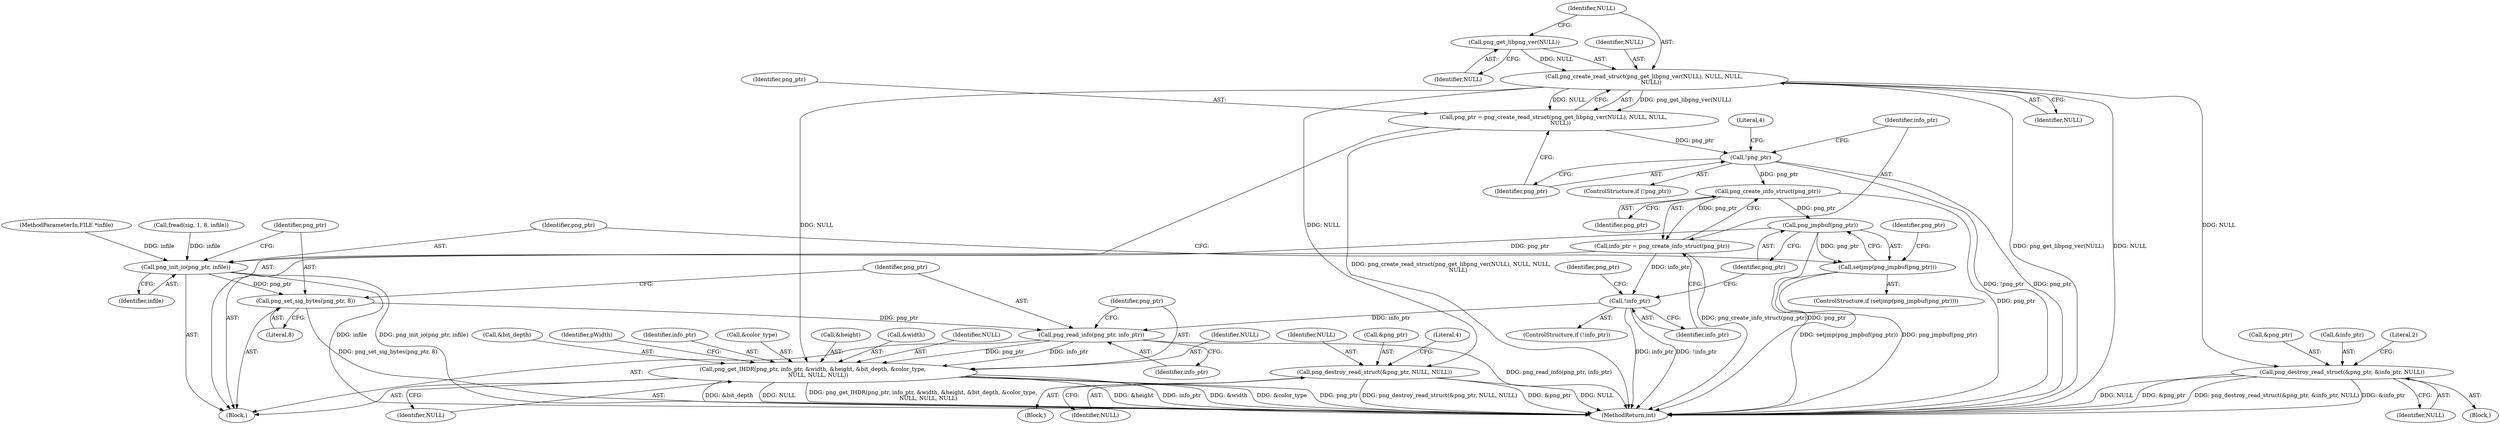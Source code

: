 digraph "0_Android_9d4853418ab2f754c2b63e091c29c5529b8b86ca_1@API" {
"1000131" [label="(Call,png_create_read_struct(png_get_libpng_ver(NULL), NULL, NULL,\n        NULL))"];
"1000132" [label="(Call,png_get_libpng_ver(NULL))"];
"1000129" [label="(Call,png_ptr = png_create_read_struct(png_get_libpng_ver(NULL), NULL, NULL,\n        NULL))"];
"1000138" [label="(Call,!png_ptr)"];
"1000144" [label="(Call,png_create_info_struct(png_ptr))"];
"1000142" [label="(Call,info_ptr = png_create_info_struct(png_ptr))"];
"1000147" [label="(Call,!info_ptr)"];
"1000176" [label="(Call,png_read_info(png_ptr, info_ptr))"];
"1000179" [label="(Call,png_get_IHDR(png_ptr, info_ptr, &width, &height, &bit_depth, &color_type,\n      NULL, NULL, NULL))"];
"1000159" [label="(Call,png_jmpbuf(png_ptr))"];
"1000158" [label="(Call,setjmp(png_jmpbuf(png_ptr)))"];
"1000170" [label="(Call,png_init_io(png_ptr, infile))"];
"1000173" [label="(Call,png_set_sig_bytes(png_ptr, 8))"];
"1000150" [label="(Call,png_destroy_read_struct(&png_ptr, NULL, NULL))"];
"1000162" [label="(Call,png_destroy_read_struct(&png_ptr, &info_ptr, NULL))"];
"1000130" [label="(Identifier,png_ptr)"];
"1000184" [label="(Call,&height)"];
"1000142" [label="(Call,info_ptr = png_create_info_struct(png_ptr))"];
"1000117" [label="(Call,fread(sig, 1, 8, infile))"];
"1000138" [label="(Call,!png_ptr)"];
"1000145" [label="(Identifier,png_ptr)"];
"1000182" [label="(Call,&width)"];
"1000179" [label="(Call,png_get_IHDR(png_ptr, info_ptr, &width, &height, &bit_depth, &color_type,\n      NULL, NULL, NULL))"];
"1000170" [label="(Call,png_init_io(png_ptr, infile))"];
"1000163" [label="(Call,&png_ptr)"];
"1000151" [label="(Call,&png_ptr)"];
"1000157" [label="(ControlStructure,if (setjmp(png_jmpbuf(png_ptr))))"];
"1000136" [label="(Identifier,NULL)"];
"1000167" [label="(Identifier,NULL)"];
"1000115" [label="(Block,)"];
"1000144" [label="(Call,png_create_info_struct(png_ptr))"];
"1000180" [label="(Identifier,png_ptr)"];
"1000174" [label="(Identifier,png_ptr)"];
"1000133" [label="(Identifier,NULL)"];
"1000178" [label="(Identifier,info_ptr)"];
"1000141" [label="(Literal,4)"];
"1000135" [label="(Identifier,NULL)"];
"1000173" [label="(Call,png_set_sig_bytes(png_ptr, 8))"];
"1000129" [label="(Call,png_ptr = png_create_read_struct(png_get_libpng_ver(NULL), NULL, NULL,\n        NULL))"];
"1000190" [label="(Identifier,NULL)"];
"1000191" [label="(Identifier,NULL)"];
"1000186" [label="(Call,&bit_depth)"];
"1000147" [label="(Call,!info_ptr)"];
"1000137" [label="(ControlStructure,if (!png_ptr))"];
"1000176" [label="(Call,png_read_info(png_ptr, info_ptr))"];
"1000156" [label="(Literal,4)"];
"1000131" [label="(Call,png_create_read_struct(png_get_libpng_ver(NULL), NULL, NULL,\n        NULL))"];
"1000150" [label="(Call,png_destroy_read_struct(&png_ptr, NULL, NULL))"];
"1000152" [label="(Identifier,png_ptr)"];
"1000112" [label="(MethodParameterIn,FILE *infile)"];
"1000159" [label="(Call,png_jmpbuf(png_ptr))"];
"1000165" [label="(Call,&info_ptr)"];
"1000149" [label="(Block,)"];
"1000175" [label="(Literal,8)"];
"1000172" [label="(Identifier,infile)"];
"1000192" [label="(Identifier,NULL)"];
"1000161" [label="(Block,)"];
"1000195" [label="(Identifier,pWidth)"];
"1000158" [label="(Call,setjmp(png_jmpbuf(png_ptr)))"];
"1000181" [label="(Identifier,info_ptr)"];
"1000134" [label="(Identifier,NULL)"];
"1000203" [label="(MethodReturn,int)"];
"1000177" [label="(Identifier,png_ptr)"];
"1000148" [label="(Identifier,info_ptr)"];
"1000139" [label="(Identifier,png_ptr)"];
"1000171" [label="(Identifier,png_ptr)"];
"1000164" [label="(Identifier,png_ptr)"];
"1000162" [label="(Call,png_destroy_read_struct(&png_ptr, &info_ptr, NULL))"];
"1000143" [label="(Identifier,info_ptr)"];
"1000160" [label="(Identifier,png_ptr)"];
"1000154" [label="(Identifier,NULL)"];
"1000169" [label="(Literal,2)"];
"1000146" [label="(ControlStructure,if (!info_ptr))"];
"1000132" [label="(Call,png_get_libpng_ver(NULL))"];
"1000153" [label="(Identifier,NULL)"];
"1000188" [label="(Call,&color_type)"];
"1000131" -> "1000129"  [label="AST: "];
"1000131" -> "1000136"  [label="CFG: "];
"1000132" -> "1000131"  [label="AST: "];
"1000134" -> "1000131"  [label="AST: "];
"1000135" -> "1000131"  [label="AST: "];
"1000136" -> "1000131"  [label="AST: "];
"1000129" -> "1000131"  [label="CFG: "];
"1000131" -> "1000203"  [label="DDG: png_get_libpng_ver(NULL)"];
"1000131" -> "1000203"  [label="DDG: NULL"];
"1000131" -> "1000129"  [label="DDG: png_get_libpng_ver(NULL)"];
"1000131" -> "1000129"  [label="DDG: NULL"];
"1000132" -> "1000131"  [label="DDG: NULL"];
"1000131" -> "1000150"  [label="DDG: NULL"];
"1000131" -> "1000162"  [label="DDG: NULL"];
"1000131" -> "1000179"  [label="DDG: NULL"];
"1000132" -> "1000133"  [label="CFG: "];
"1000133" -> "1000132"  [label="AST: "];
"1000134" -> "1000132"  [label="CFG: "];
"1000129" -> "1000115"  [label="AST: "];
"1000130" -> "1000129"  [label="AST: "];
"1000139" -> "1000129"  [label="CFG: "];
"1000129" -> "1000203"  [label="DDG: png_create_read_struct(png_get_libpng_ver(NULL), NULL, NULL,\n        NULL)"];
"1000129" -> "1000138"  [label="DDG: png_ptr"];
"1000138" -> "1000137"  [label="AST: "];
"1000138" -> "1000139"  [label="CFG: "];
"1000139" -> "1000138"  [label="AST: "];
"1000141" -> "1000138"  [label="CFG: "];
"1000143" -> "1000138"  [label="CFG: "];
"1000138" -> "1000203"  [label="DDG: !png_ptr"];
"1000138" -> "1000203"  [label="DDG: png_ptr"];
"1000138" -> "1000144"  [label="DDG: png_ptr"];
"1000144" -> "1000142"  [label="AST: "];
"1000144" -> "1000145"  [label="CFG: "];
"1000145" -> "1000144"  [label="AST: "];
"1000142" -> "1000144"  [label="CFG: "];
"1000144" -> "1000203"  [label="DDG: png_ptr"];
"1000144" -> "1000142"  [label="DDG: png_ptr"];
"1000144" -> "1000159"  [label="DDG: png_ptr"];
"1000142" -> "1000115"  [label="AST: "];
"1000143" -> "1000142"  [label="AST: "];
"1000148" -> "1000142"  [label="CFG: "];
"1000142" -> "1000203"  [label="DDG: png_create_info_struct(png_ptr)"];
"1000142" -> "1000147"  [label="DDG: info_ptr"];
"1000147" -> "1000146"  [label="AST: "];
"1000147" -> "1000148"  [label="CFG: "];
"1000148" -> "1000147"  [label="AST: "];
"1000152" -> "1000147"  [label="CFG: "];
"1000160" -> "1000147"  [label="CFG: "];
"1000147" -> "1000203"  [label="DDG: info_ptr"];
"1000147" -> "1000203"  [label="DDG: !info_ptr"];
"1000147" -> "1000176"  [label="DDG: info_ptr"];
"1000176" -> "1000115"  [label="AST: "];
"1000176" -> "1000178"  [label="CFG: "];
"1000177" -> "1000176"  [label="AST: "];
"1000178" -> "1000176"  [label="AST: "];
"1000180" -> "1000176"  [label="CFG: "];
"1000176" -> "1000203"  [label="DDG: png_read_info(png_ptr, info_ptr)"];
"1000173" -> "1000176"  [label="DDG: png_ptr"];
"1000176" -> "1000179"  [label="DDG: png_ptr"];
"1000176" -> "1000179"  [label="DDG: info_ptr"];
"1000179" -> "1000115"  [label="AST: "];
"1000179" -> "1000192"  [label="CFG: "];
"1000180" -> "1000179"  [label="AST: "];
"1000181" -> "1000179"  [label="AST: "];
"1000182" -> "1000179"  [label="AST: "];
"1000184" -> "1000179"  [label="AST: "];
"1000186" -> "1000179"  [label="AST: "];
"1000188" -> "1000179"  [label="AST: "];
"1000190" -> "1000179"  [label="AST: "];
"1000191" -> "1000179"  [label="AST: "];
"1000192" -> "1000179"  [label="AST: "];
"1000195" -> "1000179"  [label="CFG: "];
"1000179" -> "1000203"  [label="DDG: &bit_depth"];
"1000179" -> "1000203"  [label="DDG: NULL"];
"1000179" -> "1000203"  [label="DDG: png_get_IHDR(png_ptr, info_ptr, &width, &height, &bit_depth, &color_type,\n      NULL, NULL, NULL)"];
"1000179" -> "1000203"  [label="DDG: &height"];
"1000179" -> "1000203"  [label="DDG: info_ptr"];
"1000179" -> "1000203"  [label="DDG: &width"];
"1000179" -> "1000203"  [label="DDG: &color_type"];
"1000179" -> "1000203"  [label="DDG: png_ptr"];
"1000159" -> "1000158"  [label="AST: "];
"1000159" -> "1000160"  [label="CFG: "];
"1000160" -> "1000159"  [label="AST: "];
"1000158" -> "1000159"  [label="CFG: "];
"1000159" -> "1000203"  [label="DDG: png_ptr"];
"1000159" -> "1000158"  [label="DDG: png_ptr"];
"1000159" -> "1000170"  [label="DDG: png_ptr"];
"1000158" -> "1000157"  [label="AST: "];
"1000164" -> "1000158"  [label="CFG: "];
"1000171" -> "1000158"  [label="CFG: "];
"1000158" -> "1000203"  [label="DDG: png_jmpbuf(png_ptr)"];
"1000158" -> "1000203"  [label="DDG: setjmp(png_jmpbuf(png_ptr))"];
"1000170" -> "1000115"  [label="AST: "];
"1000170" -> "1000172"  [label="CFG: "];
"1000171" -> "1000170"  [label="AST: "];
"1000172" -> "1000170"  [label="AST: "];
"1000174" -> "1000170"  [label="CFG: "];
"1000170" -> "1000203"  [label="DDG: infile"];
"1000170" -> "1000203"  [label="DDG: png_init_io(png_ptr, infile)"];
"1000117" -> "1000170"  [label="DDG: infile"];
"1000112" -> "1000170"  [label="DDG: infile"];
"1000170" -> "1000173"  [label="DDG: png_ptr"];
"1000173" -> "1000115"  [label="AST: "];
"1000173" -> "1000175"  [label="CFG: "];
"1000174" -> "1000173"  [label="AST: "];
"1000175" -> "1000173"  [label="AST: "];
"1000177" -> "1000173"  [label="CFG: "];
"1000173" -> "1000203"  [label="DDG: png_set_sig_bytes(png_ptr, 8)"];
"1000150" -> "1000149"  [label="AST: "];
"1000150" -> "1000154"  [label="CFG: "];
"1000151" -> "1000150"  [label="AST: "];
"1000153" -> "1000150"  [label="AST: "];
"1000154" -> "1000150"  [label="AST: "];
"1000156" -> "1000150"  [label="CFG: "];
"1000150" -> "1000203"  [label="DDG: &png_ptr"];
"1000150" -> "1000203"  [label="DDG: NULL"];
"1000150" -> "1000203"  [label="DDG: png_destroy_read_struct(&png_ptr, NULL, NULL)"];
"1000162" -> "1000161"  [label="AST: "];
"1000162" -> "1000167"  [label="CFG: "];
"1000163" -> "1000162"  [label="AST: "];
"1000165" -> "1000162"  [label="AST: "];
"1000167" -> "1000162"  [label="AST: "];
"1000169" -> "1000162"  [label="CFG: "];
"1000162" -> "1000203"  [label="DDG: NULL"];
"1000162" -> "1000203"  [label="DDG: &png_ptr"];
"1000162" -> "1000203"  [label="DDG: png_destroy_read_struct(&png_ptr, &info_ptr, NULL)"];
"1000162" -> "1000203"  [label="DDG: &info_ptr"];
}
